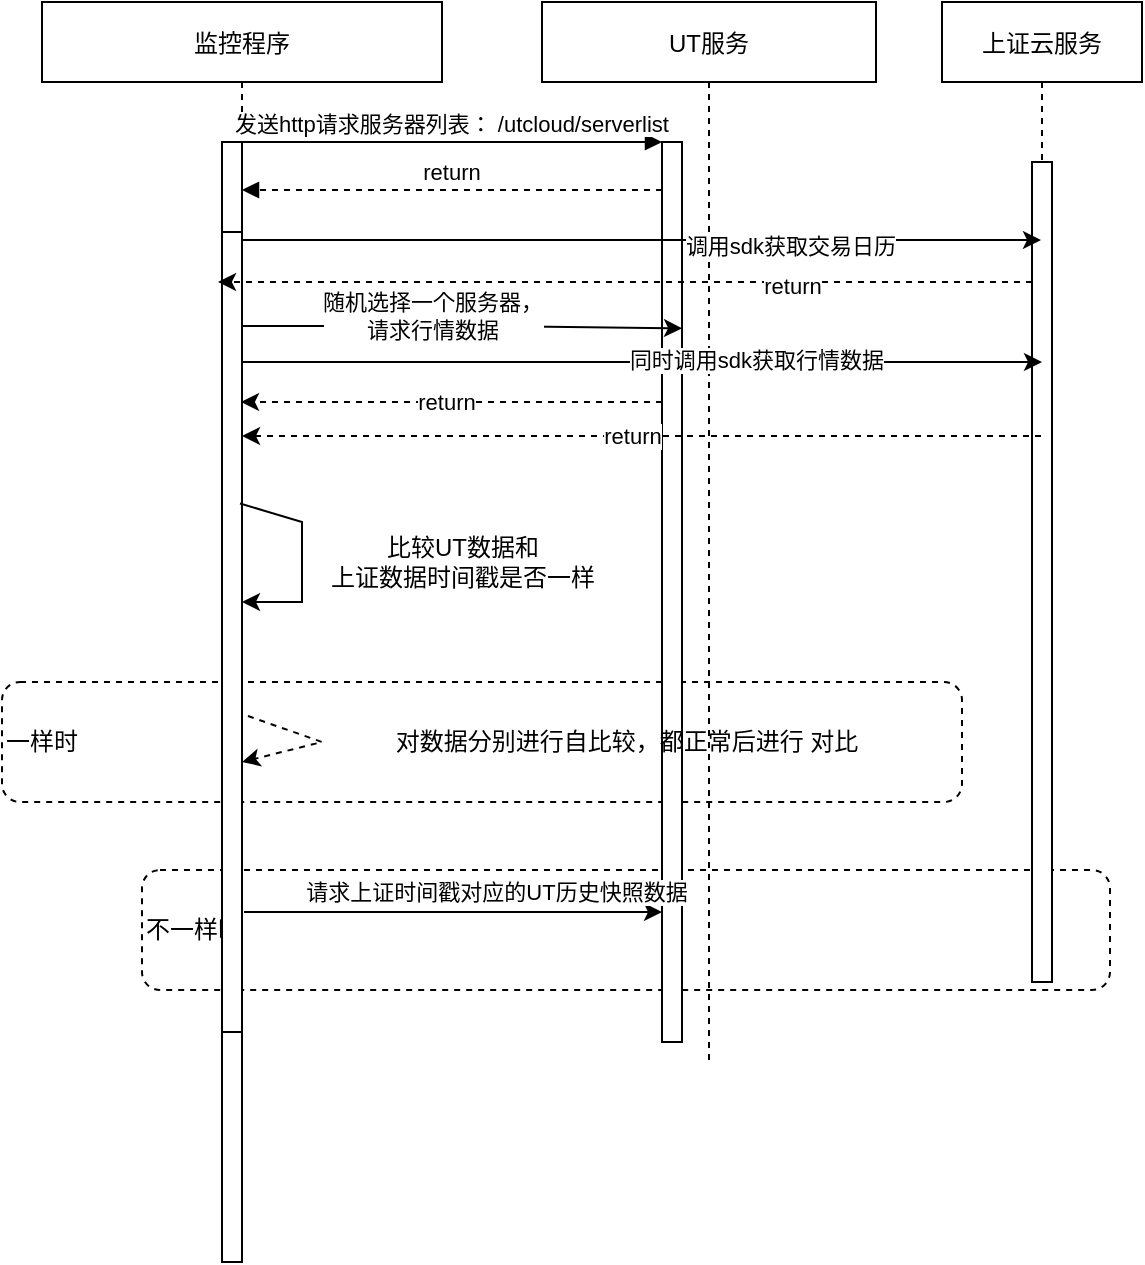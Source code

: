 <mxfile version="20.3.3" type="github">
  <diagram id="kgpKYQtTHZ0yAKxKKP6v" name="Page-1">
    <mxGraphModel dx="866" dy="448" grid="1" gridSize="10" guides="1" tooltips="1" connect="1" arrows="1" fold="1" page="1" pageScale="1" pageWidth="850" pageHeight="1100" math="0" shadow="0">
      <root>
        <mxCell id="0" />
        <mxCell id="1" parent="0" />
        <mxCell id="TW5NTbADMQYvQO35s2Zn-47" value="不一样时" style="rounded=1;whiteSpace=wrap;html=1;dashed=1;align=left;" vertex="1" parent="1">
          <mxGeometry x="100" y="514" width="484" height="60" as="geometry" />
        </mxCell>
        <mxCell id="3nuBFxr9cyL0pnOWT2aG-1" value="监控程序" style="shape=umlLifeline;perimeter=lifelinePerimeter;container=1;collapsible=0;recursiveResize=0;rounded=0;shadow=0;strokeWidth=1;" parent="1" vertex="1">
          <mxGeometry x="50" y="80" width="200" height="630" as="geometry" />
        </mxCell>
        <mxCell id="TW5NTbADMQYvQO35s2Zn-44" value="一样时" style="rounded=1;whiteSpace=wrap;html=1;dashed=1;align=left;" vertex="1" parent="3nuBFxr9cyL0pnOWT2aG-1">
          <mxGeometry x="-20" y="340" width="480" height="60" as="geometry" />
        </mxCell>
        <mxCell id="3nuBFxr9cyL0pnOWT2aG-2" value="" style="points=[];perimeter=orthogonalPerimeter;rounded=0;shadow=0;strokeWidth=1;" parent="3nuBFxr9cyL0pnOWT2aG-1" vertex="1">
          <mxGeometry x="90" y="70" width="10" height="560" as="geometry" />
        </mxCell>
        <mxCell id="3nuBFxr9cyL0pnOWT2aG-4" value="" style="points=[];perimeter=orthogonalPerimeter;rounded=0;shadow=0;strokeWidth=1;" parent="3nuBFxr9cyL0pnOWT2aG-1" vertex="1">
          <mxGeometry x="90" y="115" width="10" height="400" as="geometry" />
        </mxCell>
        <mxCell id="3nuBFxr9cyL0pnOWT2aG-5" value="UT服务" style="shape=umlLifeline;perimeter=lifelinePerimeter;container=1;collapsible=0;recursiveResize=0;rounded=0;shadow=0;strokeWidth=1;" parent="1" vertex="1">
          <mxGeometry x="300" y="80" width="167" height="530" as="geometry" />
        </mxCell>
        <mxCell id="3nuBFxr9cyL0pnOWT2aG-6" value="" style="points=[];perimeter=orthogonalPerimeter;rounded=0;shadow=0;strokeWidth=1;" parent="3nuBFxr9cyL0pnOWT2aG-5" vertex="1">
          <mxGeometry x="60" y="70" width="10" height="450" as="geometry" />
        </mxCell>
        <mxCell id="TW5NTbADMQYvQO35s2Zn-46" value="对数据分别进行自比较，都正常后进行 对比" style="text;html=1;align=center;verticalAlign=middle;resizable=0;points=[];autosize=1;strokeColor=none;fillColor=none;" vertex="1" parent="3nuBFxr9cyL0pnOWT2aG-5">
          <mxGeometry x="-83" y="355" width="250" height="30" as="geometry" />
        </mxCell>
        <mxCell id="3nuBFxr9cyL0pnOWT2aG-8" value="发送http请求服务器列表： /utcloud/serverlist" style="verticalAlign=bottom;endArrow=block;entryX=0;entryY=0;shadow=0;strokeWidth=1;" parent="1" source="3nuBFxr9cyL0pnOWT2aG-2" target="3nuBFxr9cyL0pnOWT2aG-6" edge="1">
          <mxGeometry relative="1" as="geometry">
            <mxPoint x="275" y="160" as="sourcePoint" />
          </mxGeometry>
        </mxCell>
        <mxCell id="3nuBFxr9cyL0pnOWT2aG-9" value="return" style="verticalAlign=bottom;endArrow=block;entryX=1;entryY=0;shadow=0;strokeWidth=1;dashed=1;" parent="1" edge="1">
          <mxGeometry relative="1" as="geometry">
            <mxPoint x="360" y="174" as="sourcePoint" />
            <mxPoint x="150" y="174" as="targetPoint" />
          </mxGeometry>
        </mxCell>
        <mxCell id="TW5NTbADMQYvQO35s2Zn-10" value="上证云服务" style="shape=umlLifeline;perimeter=lifelinePerimeter;container=1;collapsible=0;recursiveResize=0;rounded=0;shadow=0;strokeWidth=1;" vertex="1" parent="1">
          <mxGeometry x="500" y="80" width="100" height="490" as="geometry" />
        </mxCell>
        <mxCell id="TW5NTbADMQYvQO35s2Zn-11" value="" style="points=[];perimeter=orthogonalPerimeter;rounded=0;shadow=0;strokeWidth=1;" vertex="1" parent="TW5NTbADMQYvQO35s2Zn-10">
          <mxGeometry x="45" y="80" width="10" height="410" as="geometry" />
        </mxCell>
        <mxCell id="TW5NTbADMQYvQO35s2Zn-12" value="" style="endArrow=classic;html=1;rounded=0;" edge="1" parent="1">
          <mxGeometry width="50" height="50" relative="1" as="geometry">
            <mxPoint x="150" y="199" as="sourcePoint" />
            <mxPoint x="549.5" y="199" as="targetPoint" />
          </mxGeometry>
        </mxCell>
        <mxCell id="TW5NTbADMQYvQO35s2Zn-13" value="调用sdk获取交易日历" style="edgeLabel;html=1;align=center;verticalAlign=middle;resizable=0;points=[];" vertex="1" connectable="0" parent="TW5NTbADMQYvQO35s2Zn-12">
          <mxGeometry x="0.372" y="-3" relative="1" as="geometry">
            <mxPoint as="offset" />
          </mxGeometry>
        </mxCell>
        <mxCell id="TW5NTbADMQYvQO35s2Zn-14" value="" style="endArrow=classic;html=1;rounded=0;dashed=1;entryX=-0.2;entryY=0.1;entryDx=0;entryDy=0;entryPerimeter=0;" edge="1" parent="1">
          <mxGeometry width="50" height="50" relative="1" as="geometry">
            <mxPoint x="545" y="220" as="sourcePoint" />
            <mxPoint x="138" y="220" as="targetPoint" />
          </mxGeometry>
        </mxCell>
        <mxCell id="TW5NTbADMQYvQO35s2Zn-15" value="return" style="edgeLabel;html=1;align=center;verticalAlign=middle;resizable=0;points=[];" vertex="1" connectable="0" parent="TW5NTbADMQYvQO35s2Zn-14">
          <mxGeometry x="-0.41" y="2" relative="1" as="geometry">
            <mxPoint as="offset" />
          </mxGeometry>
        </mxCell>
        <mxCell id="TW5NTbADMQYvQO35s2Zn-16" value="" style="endArrow=classic;html=1;rounded=0;entryX=1;entryY=0.207;entryDx=0;entryDy=0;entryPerimeter=0;" edge="1" parent="1" target="3nuBFxr9cyL0pnOWT2aG-6">
          <mxGeometry width="50" height="50" relative="1" as="geometry">
            <mxPoint x="149.5" y="242" as="sourcePoint" />
            <mxPoint x="350" y="242" as="targetPoint" />
            <Array as="points">
              <mxPoint x="270" y="242" />
            </Array>
          </mxGeometry>
        </mxCell>
        <mxCell id="TW5NTbADMQYvQO35s2Zn-17" value="随机选择一个服务器，&lt;br&gt;请求行情数据" style="edgeLabel;html=1;align=center;verticalAlign=middle;resizable=0;points=[];" vertex="1" connectable="0" parent="TW5NTbADMQYvQO35s2Zn-16">
          <mxGeometry x="-0.133" y="-3" relative="1" as="geometry">
            <mxPoint y="-8" as="offset" />
          </mxGeometry>
        </mxCell>
        <mxCell id="TW5NTbADMQYvQO35s2Zn-18" value="" style="endArrow=classic;html=1;rounded=0;" edge="1" parent="1" source="3nuBFxr9cyL0pnOWT2aG-4">
          <mxGeometry width="50" height="50" relative="1" as="geometry">
            <mxPoint x="400" y="250" as="sourcePoint" />
            <mxPoint x="550" y="260" as="targetPoint" />
          </mxGeometry>
        </mxCell>
        <mxCell id="TW5NTbADMQYvQO35s2Zn-19" value="同时调用sdk获取行情数据" style="edgeLabel;html=1;align=center;verticalAlign=middle;resizable=0;points=[];" vertex="1" connectable="0" parent="TW5NTbADMQYvQO35s2Zn-18">
          <mxGeometry x="0.282" y="1" relative="1" as="geometry">
            <mxPoint as="offset" />
          </mxGeometry>
        </mxCell>
        <mxCell id="TW5NTbADMQYvQO35s2Zn-20" value="" style="endArrow=classic;html=1;rounded=0;dashed=1;" edge="1" parent="1">
          <mxGeometry width="50" height="50" relative="1" as="geometry">
            <mxPoint x="360" y="280" as="sourcePoint" />
            <mxPoint x="149.5" y="280" as="targetPoint" />
            <Array as="points">
              <mxPoint x="320" y="280" />
            </Array>
          </mxGeometry>
        </mxCell>
        <mxCell id="TW5NTbADMQYvQO35s2Zn-21" value="return" style="edgeLabel;html=1;align=center;verticalAlign=middle;resizable=0;points=[];" vertex="1" connectable="0" parent="TW5NTbADMQYvQO35s2Zn-20">
          <mxGeometry x="0.025" relative="1" as="geometry">
            <mxPoint as="offset" />
          </mxGeometry>
        </mxCell>
        <mxCell id="TW5NTbADMQYvQO35s2Zn-22" value="" style="endArrow=classic;html=1;rounded=0;dashed=1;" edge="1" parent="1">
          <mxGeometry width="50" height="50" relative="1" as="geometry">
            <mxPoint x="549.5" y="297" as="sourcePoint" />
            <mxPoint x="150" y="297" as="targetPoint" />
            <Array as="points">
              <mxPoint x="340" y="297" />
            </Array>
          </mxGeometry>
        </mxCell>
        <mxCell id="TW5NTbADMQYvQO35s2Zn-23" value="return" style="edgeLabel;html=1;align=center;verticalAlign=middle;resizable=0;points=[];" vertex="1" connectable="0" parent="TW5NTbADMQYvQO35s2Zn-22">
          <mxGeometry x="0.025" relative="1" as="geometry">
            <mxPoint as="offset" />
          </mxGeometry>
        </mxCell>
        <mxCell id="TW5NTbADMQYvQO35s2Zn-37" value="比较UT数据和&lt;br&gt;上证数据时间戳是否一样" style="text;html=1;align=center;verticalAlign=middle;resizable=0;points=[];autosize=1;strokeColor=none;fillColor=none;" vertex="1" parent="1">
          <mxGeometry x="180" y="340" width="160" height="40" as="geometry" />
        </mxCell>
        <mxCell id="TW5NTbADMQYvQO35s2Zn-45" value="" style="endArrow=classic;html=1;rounded=0;dashed=1;exitX=1.3;exitY=0.605;exitDx=0;exitDy=0;exitPerimeter=0;" edge="1" parent="1" source="3nuBFxr9cyL0pnOWT2aG-4">
          <mxGeometry width="50" height="50" relative="1" as="geometry">
            <mxPoint x="182" y="439" as="sourcePoint" />
            <mxPoint x="150" y="460" as="targetPoint" />
            <Array as="points">
              <mxPoint x="190" y="450" />
            </Array>
          </mxGeometry>
        </mxCell>
        <mxCell id="TW5NTbADMQYvQO35s2Zn-50" value="" style="endArrow=classic;html=1;rounded=0;exitX=1.1;exitY=0.85;exitDx=0;exitDy=0;exitPerimeter=0;" edge="1" parent="1" source="3nuBFxr9cyL0pnOWT2aG-4" target="3nuBFxr9cyL0pnOWT2aG-6">
          <mxGeometry width="50" height="50" relative="1" as="geometry">
            <mxPoint x="400" y="460" as="sourcePoint" />
            <mxPoint x="450" y="410" as="targetPoint" />
          </mxGeometry>
        </mxCell>
        <mxCell id="TW5NTbADMQYvQO35s2Zn-51" value="请求上证时间戳对应的UT历史快照数据" style="edgeLabel;html=1;align=center;verticalAlign=middle;resizable=0;points=[];" vertex="1" connectable="0" parent="TW5NTbADMQYvQO35s2Zn-50">
          <mxGeometry x="0.195" y="-3" relative="1" as="geometry">
            <mxPoint x="1" y="-13" as="offset" />
          </mxGeometry>
        </mxCell>
        <mxCell id="TW5NTbADMQYvQO35s2Zn-52" value="" style="endArrow=classic;html=1;rounded=0;exitX=0.495;exitY=0.398;exitDx=0;exitDy=0;exitPerimeter=0;" edge="1" parent="1" source="3nuBFxr9cyL0pnOWT2aG-1" target="3nuBFxr9cyL0pnOWT2aG-1">
          <mxGeometry width="50" height="50" relative="1" as="geometry">
            <mxPoint x="400" y="360" as="sourcePoint" />
            <mxPoint x="450" y="310" as="targetPoint" />
            <Array as="points">
              <mxPoint x="180" y="340" />
              <mxPoint x="180" y="380" />
            </Array>
          </mxGeometry>
        </mxCell>
      </root>
    </mxGraphModel>
  </diagram>
</mxfile>
